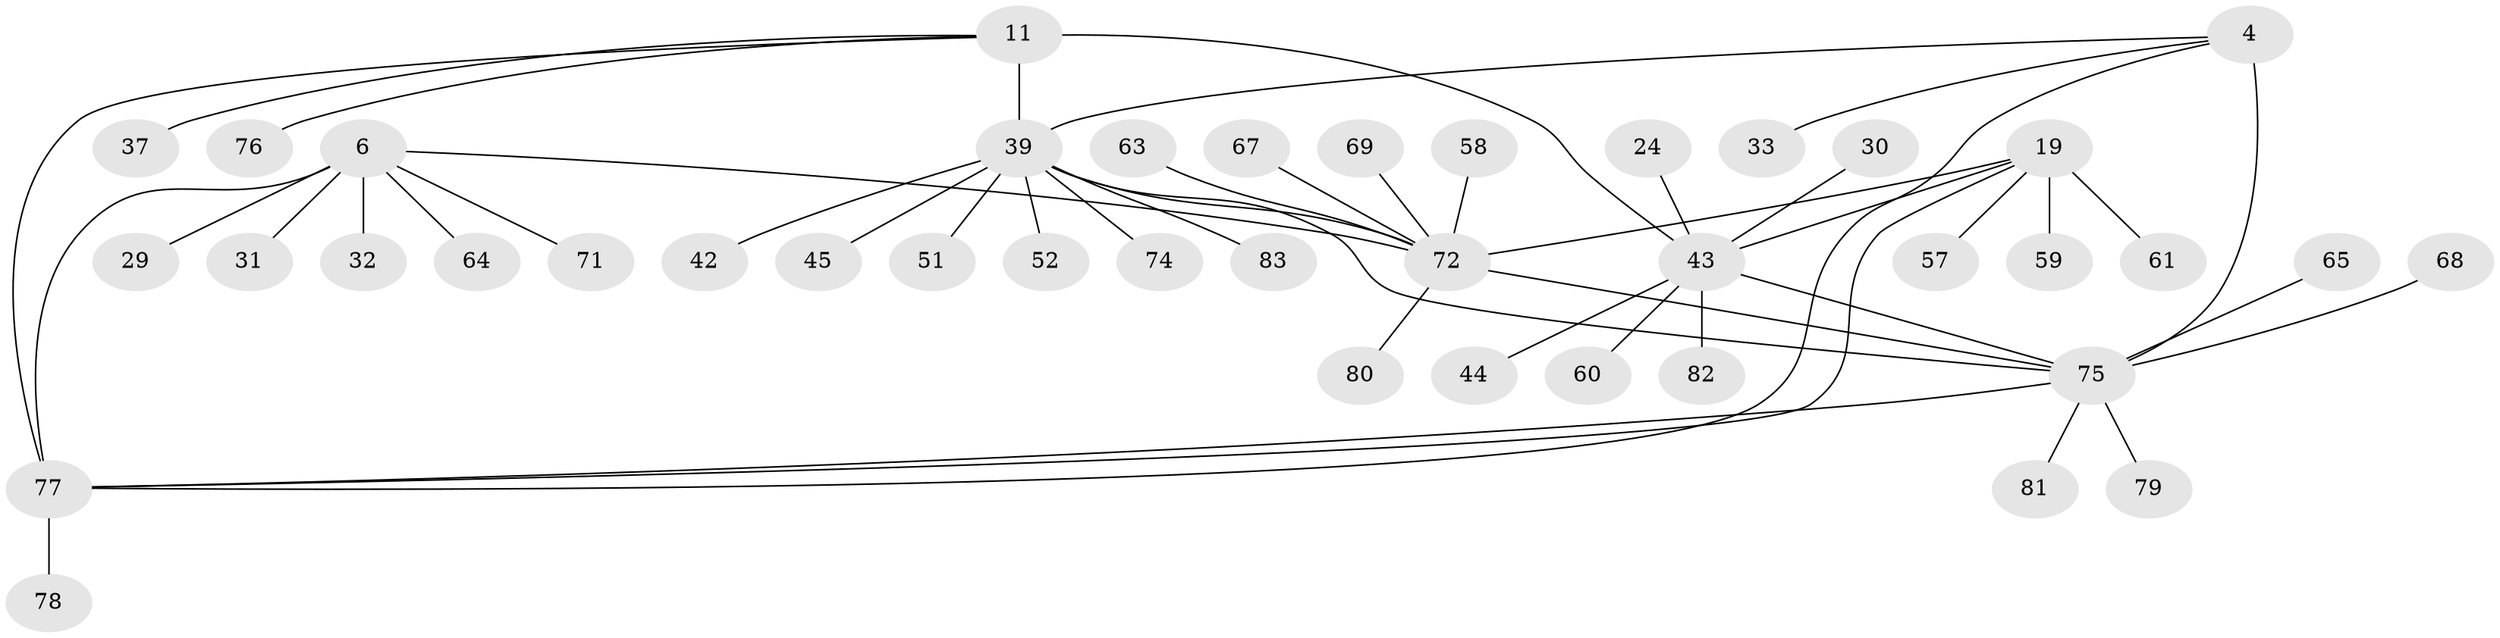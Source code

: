 // original degree distribution, {9: 0.012048192771084338, 5: 0.024096385542168676, 10: 0.024096385542168676, 4: 0.024096385542168676, 6: 0.060240963855421686, 7: 0.04819277108433735, 8: 0.04819277108433735, 2: 0.1927710843373494, 1: 0.5421686746987951, 3: 0.024096385542168676}
// Generated by graph-tools (version 1.1) at 2025/55/03/09/25 04:55:28]
// undirected, 41 vertices, 48 edges
graph export_dot {
graph [start="1"]
  node [color=gray90,style=filled];
  4 [super="+2"];
  6 [super="+5"];
  11 [super="+10"];
  19 [super="+17"];
  24;
  29;
  30;
  31;
  32;
  33 [super="+26"];
  37;
  39 [super="+36+12"];
  42 [super="+21"];
  43 [super="+20"];
  44;
  45;
  51 [super="+50"];
  52;
  57;
  58;
  59;
  60;
  61 [super="+27"];
  63;
  64;
  65 [super="+62"];
  67;
  68;
  69;
  71 [super="+25"];
  72 [super="+66"];
  74;
  75 [super="+70+3+23+35+48+53+55+56"];
  76;
  77 [super="+73"];
  78;
  79;
  80;
  81;
  82;
  83;
  4 -- 33;
  4 -- 75 [weight=4];
  4 -- 39;
  4 -- 77;
  6 -- 31;
  6 -- 64;
  6 -- 32;
  6 -- 29;
  6 -- 71;
  6 -- 72 [weight=2];
  6 -- 77 [weight=4];
  11 -- 37;
  11 -- 76;
  11 -- 39 [weight=5];
  11 -- 77;
  11 -- 43;
  19 -- 57;
  19 -- 59;
  19 -- 61;
  19 -- 72;
  19 -- 77;
  19 -- 43 [weight=4];
  24 -- 43;
  30 -- 43;
  39 -- 42;
  39 -- 75 [weight=2];
  39 -- 45;
  39 -- 83;
  39 -- 52;
  39 -- 51;
  39 -- 72 [weight=5];
  39 -- 74;
  43 -- 44;
  43 -- 75 [weight=2];
  43 -- 82;
  43 -- 60;
  58 -- 72;
  63 -- 72;
  65 -- 75;
  67 -- 72;
  68 -- 75;
  69 -- 72;
  72 -- 75;
  72 -- 80;
  75 -- 79;
  75 -- 81;
  75 -- 77;
  77 -- 78;
}
